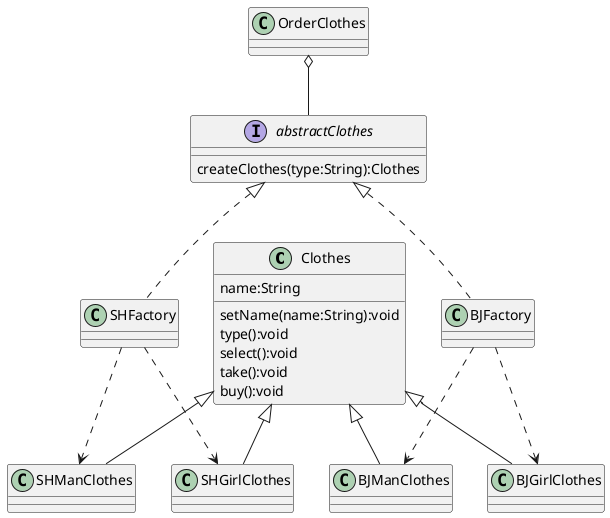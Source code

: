 @startuml
class Clothes{
    name:String
    setName(name:String):void
    type():void
    select():void
    take():void
    buy():void
}
class BJManClothes
class BJGirlClothes
class SHManClothes
class SHGirlClothes
Clothes <|-- BJManClothes
Clothes <|-- BJGirlClothes
Clothes <|-- SHManClothes
Clothes <|-- SHGirlClothes
interface abstractClothes{
    createClothes(type:String):Clothes
}
class BJFactory
class SHFactory
abstractClothes <|.. BJFactory
abstractClothes <|.. SHFactory
BJFactory ..> BJManClothes
BJFactory ..>BJGirlClothes
SHFactory ..> SHGirlClothes
SHFactory ..> SHManClothes

OrderClothes o-- abstractClothes

@enduml
